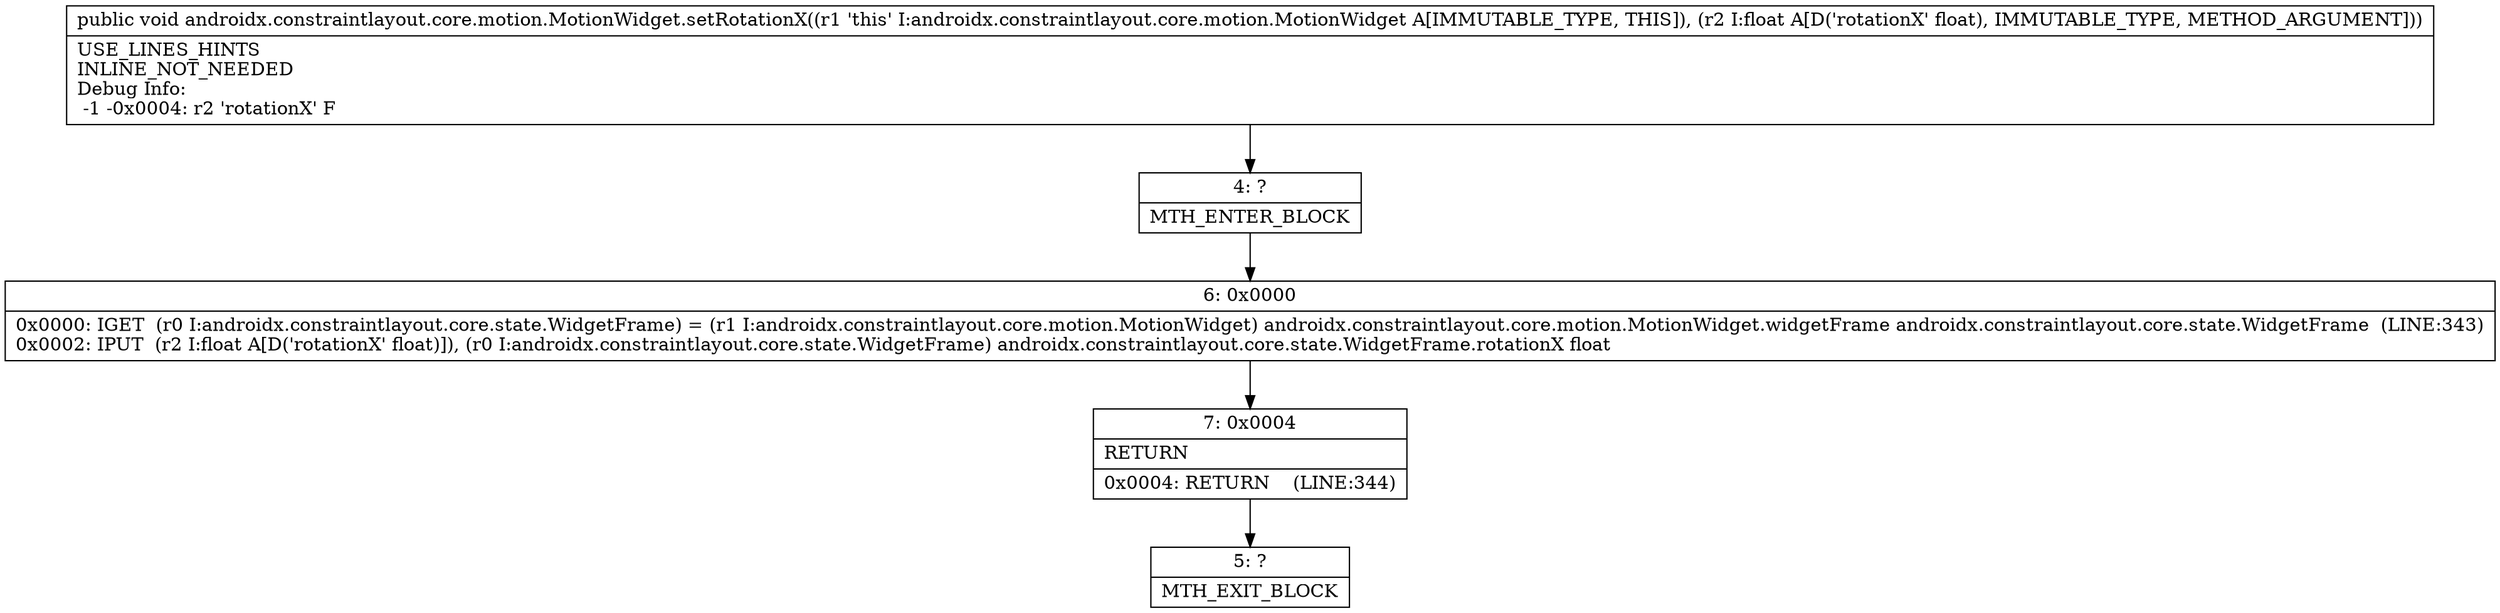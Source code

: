 digraph "CFG forandroidx.constraintlayout.core.motion.MotionWidget.setRotationX(F)V" {
Node_4 [shape=record,label="{4\:\ ?|MTH_ENTER_BLOCK\l}"];
Node_6 [shape=record,label="{6\:\ 0x0000|0x0000: IGET  (r0 I:androidx.constraintlayout.core.state.WidgetFrame) = (r1 I:androidx.constraintlayout.core.motion.MotionWidget) androidx.constraintlayout.core.motion.MotionWidget.widgetFrame androidx.constraintlayout.core.state.WidgetFrame  (LINE:343)\l0x0002: IPUT  (r2 I:float A[D('rotationX' float)]), (r0 I:androidx.constraintlayout.core.state.WidgetFrame) androidx.constraintlayout.core.state.WidgetFrame.rotationX float \l}"];
Node_7 [shape=record,label="{7\:\ 0x0004|RETURN\l|0x0004: RETURN    (LINE:344)\l}"];
Node_5 [shape=record,label="{5\:\ ?|MTH_EXIT_BLOCK\l}"];
MethodNode[shape=record,label="{public void androidx.constraintlayout.core.motion.MotionWidget.setRotationX((r1 'this' I:androidx.constraintlayout.core.motion.MotionWidget A[IMMUTABLE_TYPE, THIS]), (r2 I:float A[D('rotationX' float), IMMUTABLE_TYPE, METHOD_ARGUMENT]))  | USE_LINES_HINTS\lINLINE_NOT_NEEDED\lDebug Info:\l  \-1 \-0x0004: r2 'rotationX' F\l}"];
MethodNode -> Node_4;Node_4 -> Node_6;
Node_6 -> Node_7;
Node_7 -> Node_5;
}

